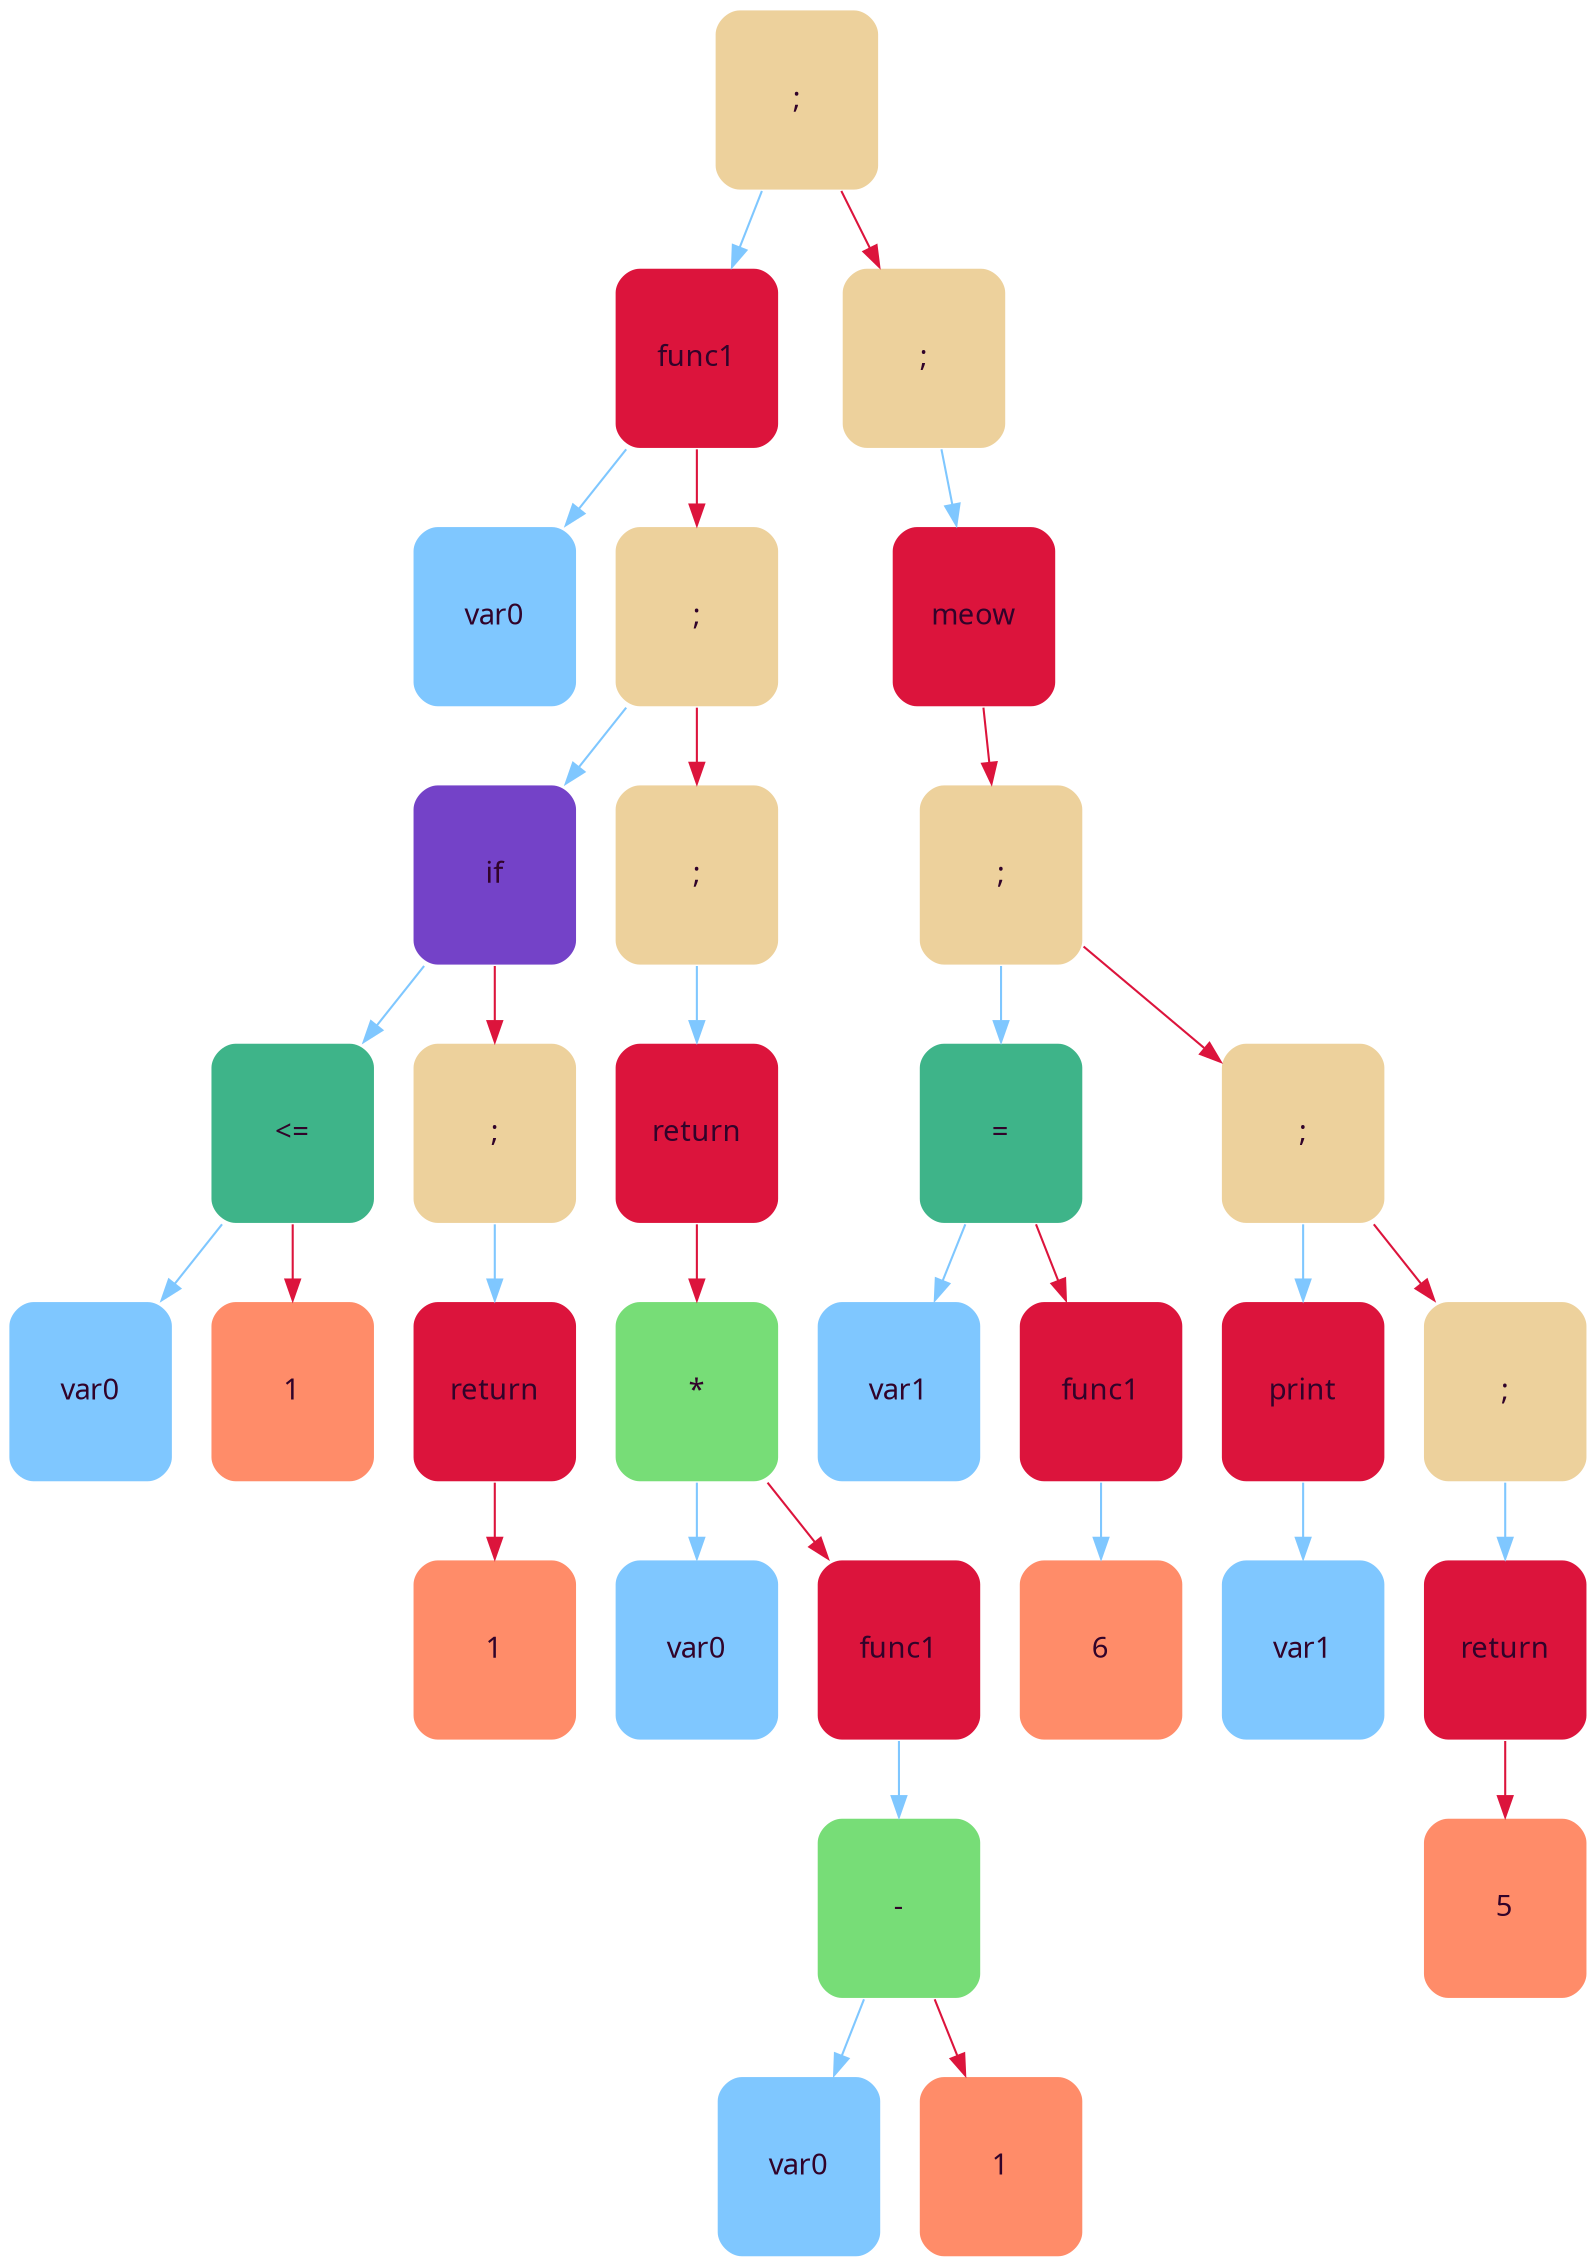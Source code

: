 digraph   
{
rankdir = ""
splines = "true"

node0x55f901940830 [shape = "Mrecord", width = 1.1, height = 1.21, fillcolor = "#EDD19C", style = "filled", fontcolor = "#31032A", fontname = "Calibri", color = "white", label = "{;}"]
node0x55f901940830 -> node0x55f9019408a0 [color = "#7FC7FF", style = "", constraint = true, fillcolor = "#7FC7FF",   fontcolor = "", fontname = "Calibri", label = ""];
node0x55f9019408a0 [shape = "Mrecord", width = 1.1, height = 1.21, fillcolor = "#DC143C", style = "filled", fontcolor = "#31032A", fontname = "Calibri", color = "white", label = "{func1}"]
node0x55f9019408a0 -> node0x55f901940d20 [color = "#7FC7FF", style = "", constraint = true, fillcolor = "#7FC7FF",   fontcolor = "", fontname = "Calibri", label = ""];
node0x55f901940d20 [shape = "Mrecord", width = 1.1, height = 1.21, fillcolor = "#7FC7FF", style = "filled", fontcolor = "#31032A", fontname = "Calibri", color = "white", label = "{var0}"]
node0x55f9019408a0 -> node0x55f901940d90 [color = "#DC143C", style = "", constraint = true, fillcolor = "#DC143C",   fontcolor = "", fontname = "Calibri", label = ""];
node0x55f901940d90 [shape = "Mrecord", width = 1.1, height = 1.21, fillcolor = "#EDD19C", style = "filled", fontcolor = "#31032A", fontname = "Calibri", color = "white", label = "{;}"]
node0x55f901940d90 -> node0x55f901940e00 [color = "#7FC7FF", style = "", constraint = true, fillcolor = "#7FC7FF",   fontcolor = "", fontname = "Calibri", label = ""];
node0x55f901940e00 [shape = "Mrecord", width = 1.1, height = 1.21, fillcolor = "#7442C8", style = "filled", fontcolor = "#31032A", fontname = "Calibri", color = "white", label = "{if}"]
node0x55f901940e00 -> node0x55f901940e70 [color = "#7FC7FF", style = "", constraint = true, fillcolor = "#7FC7FF",   fontcolor = "", fontname = "Calibri", label = ""];
node0x55f901940e70 [shape = "Mrecord", width = 1.1, height = 1.21, fillcolor = "#3EB489", style = "filled", fontcolor = "#31032A", fontname = "Calibri", color = "white", label = "{\<=}"]
node0x55f901940e70 -> node0x55f901940ee0 [color = "#7FC7FF", style = "", constraint = true, fillcolor = "#7FC7FF",   fontcolor = "", fontname = "Calibri", label = ""];
node0x55f901940ee0 [shape = "Mrecord", width = 1.1, height = 1.21, fillcolor = "#7FC7FF", style = "filled", fontcolor = "#31032A", fontname = "Calibri", color = "white", label = "{var0}"]
node0x55f901940e70 -> node0x55f901940f50 [color = "#DC143C", style = "", constraint = true, fillcolor = "#DC143C",   fontcolor = "", fontname = "Calibri", label = ""];
node0x55f901940f50 [shape = "Mrecord", width = 1.1, height = 1.21, fillcolor = "#FF8C69", style = "filled", fontcolor = "#31032A", fontname = "Calibri", color = "white", label = "{1}"]
node0x55f901940e00 -> node0x55f901940fc0 [color = "#DC143C", style = "", constraint = true, fillcolor = "#DC143C",   fontcolor = "", fontname = "Calibri", label = ""];
node0x55f901940fc0 [shape = "Mrecord", width = 1.1, height = 1.21, fillcolor = "#EDD19C", style = "filled", fontcolor = "#31032A", fontname = "Calibri", color = "white", label = "{;}"]
node0x55f901940fc0 -> node0x55f901941030 [color = "#7FC7FF", style = "", constraint = true, fillcolor = "#7FC7FF",   fontcolor = "", fontname = "Calibri", label = ""];
node0x55f901941030 [shape = "Mrecord", width = 1.1, height = 1.21, fillcolor = "#DC143C", style = "filled", fontcolor = "#31032A", fontname = "Calibri", color = "white", label = "{return}"]
node0x55f901941030 -> node0x55f9019410a0 [color = "#DC143C", style = "", constraint = true, fillcolor = "#DC143C",   fontcolor = "", fontname = "Calibri", label = ""];
node0x55f9019410a0 [shape = "Mrecord", width = 1.1, height = 1.21, fillcolor = "#FF8C69", style = "filled", fontcolor = "#31032A", fontname = "Calibri", color = "white", label = "{1}"]
node0x55f901940d90 -> node0x55f901941110 [color = "#DC143C", style = "", constraint = true, fillcolor = "#DC143C",   fontcolor = "", fontname = "Calibri", label = ""];
node0x55f901941110 [shape = "Mrecord", width = 1.1, height = 1.21, fillcolor = "#EDD19C", style = "filled", fontcolor = "#31032A", fontname = "Calibri", color = "white", label = "{;}"]
node0x55f901941110 -> node0x55f901941180 [color = "#7FC7FF", style = "", constraint = true, fillcolor = "#7FC7FF",   fontcolor = "", fontname = "Calibri", label = ""];
node0x55f901941180 [shape = "Mrecord", width = 1.1, height = 1.21, fillcolor = "#DC143C", style = "filled", fontcolor = "#31032A", fontname = "Calibri", color = "white", label = "{return}"]
node0x55f901941180 -> node0x55f9019411f0 [color = "#DC143C", style = "", constraint = true, fillcolor = "#DC143C",   fontcolor = "", fontname = "Calibri", label = ""];
node0x55f9019411f0 [shape = "Mrecord", width = 1.1, height = 1.21, fillcolor = "#77DD77", style = "filled", fontcolor = "#31032A", fontname = "Calibri", color = "white", label = "{*}"]
node0x55f9019411f0 -> node0x55f901941260 [color = "#7FC7FF", style = "", constraint = true, fillcolor = "#7FC7FF",   fontcolor = "", fontname = "Calibri", label = ""];
node0x55f901941260 [shape = "Mrecord", width = 1.1, height = 1.21, fillcolor = "#7FC7FF", style = "filled", fontcolor = "#31032A", fontname = "Calibri", color = "white", label = "{var0}"]
node0x55f9019411f0 -> node0x55f9019412d0 [color = "#DC143C", style = "", constraint = true, fillcolor = "#DC143C",   fontcolor = "", fontname = "Calibri", label = ""];
node0x55f9019412d0 [shape = "Mrecord", width = 1.1, height = 1.21, fillcolor = "#DC143C", style = "filled", fontcolor = "#31032A", fontname = "Calibri", color = "white", label = "{func1}"]
node0x55f9019412d0 -> node0x55f901941340 [color = "#7FC7FF", style = "", constraint = true, fillcolor = "#7FC7FF",   fontcolor = "", fontname = "Calibri", label = ""];
node0x55f901941340 [shape = "Mrecord", width = 1.1, height = 1.21, fillcolor = "#77DD77", style = "filled", fontcolor = "#31032A", fontname = "Calibri", color = "white", label = "{-}"]
node0x55f901941340 -> node0x55f9019413b0 [color = "#7FC7FF", style = "", constraint = true, fillcolor = "#7FC7FF",   fontcolor = "", fontname = "Calibri", label = ""];
node0x55f9019413b0 [shape = "Mrecord", width = 1.1, height = 1.21, fillcolor = "#7FC7FF", style = "filled", fontcolor = "#31032A", fontname = "Calibri", color = "white", label = "{var0}"]
node0x55f901941340 -> node0x55f901941420 [color = "#DC143C", style = "", constraint = true, fillcolor = "#DC143C",   fontcolor = "", fontname = "Calibri", label = ""];
node0x55f901941420 [shape = "Mrecord", width = 1.1, height = 1.21, fillcolor = "#FF8C69", style = "filled", fontcolor = "#31032A", fontname = "Calibri", color = "white", label = "{1}"]
node0x55f901940830 -> node0x55f901941490 [color = "#DC143C", style = "", constraint = true, fillcolor = "#DC143C",   fontcolor = "", fontname = "Calibri", label = ""];
node0x55f901941490 [shape = "Mrecord", width = 1.1, height = 1.21, fillcolor = "#EDD19C", style = "filled", fontcolor = "#31032A", fontname = "Calibri", color = "white", label = "{;}"]
node0x55f901941490 -> node0x55f901941500 [color = "#7FC7FF", style = "", constraint = true, fillcolor = "#7FC7FF",   fontcolor = "", fontname = "Calibri", label = ""];
node0x55f901941500 [shape = "Mrecord", width = 1.1, height = 1.21, fillcolor = "#DC143C", style = "filled", fontcolor = "#31032A", fontname = "Calibri", color = "white", label = "{meow}"]
node0x55f901941500 -> node0x55f901941570 [color = "#DC143C", style = "", constraint = true, fillcolor = "#DC143C",   fontcolor = "", fontname = "Calibri", label = ""];
node0x55f901941570 [shape = "Mrecord", width = 1.1, height = 1.21, fillcolor = "#EDD19C", style = "filled", fontcolor = "#31032A", fontname = "Calibri", color = "white", label = "{;}"]
node0x55f901941570 -> node0x55f9019415e0 [color = "#7FC7FF", style = "", constraint = true, fillcolor = "#7FC7FF",   fontcolor = "", fontname = "Calibri", label = ""];
node0x55f9019415e0 [shape = "Mrecord", width = 1.1, height = 1.21, fillcolor = "#3EB489", style = "filled", fontcolor = "#31032A", fontname = "Calibri", color = "white", label = "{=}"]
node0x55f9019415e0 -> node0x55f901941650 [color = "#7FC7FF", style = "", constraint = true, fillcolor = "#7FC7FF",   fontcolor = "", fontname = "Calibri", label = ""];
node0x55f901941650 [shape = "Mrecord", width = 1.1, height = 1.21, fillcolor = "#7FC7FF", style = "filled", fontcolor = "#31032A", fontname = "Calibri", color = "white", label = "{var1}"]
node0x55f9019415e0 -> node0x55f9019416c0 [color = "#DC143C", style = "", constraint = true, fillcolor = "#DC143C",   fontcolor = "", fontname = "Calibri", label = ""];
node0x55f9019416c0 [shape = "Mrecord", width = 1.1, height = 1.21, fillcolor = "#DC143C", style = "filled", fontcolor = "#31032A", fontname = "Calibri", color = "white", label = "{func1}"]
node0x55f9019416c0 -> node0x55f901941730 [color = "#7FC7FF", style = "", constraint = true, fillcolor = "#7FC7FF",   fontcolor = "", fontname = "Calibri", label = ""];
node0x55f901941730 [shape = "Mrecord", width = 1.1, height = 1.21, fillcolor = "#FF8C69", style = "filled", fontcolor = "#31032A", fontname = "Calibri", color = "white", label = "{6}"]
node0x55f901941570 -> node0x55f9019417a0 [color = "#DC143C", style = "", constraint = true, fillcolor = "#DC143C",   fontcolor = "", fontname = "Calibri", label = ""];
node0x55f9019417a0 [shape = "Mrecord", width = 1.1, height = 1.21, fillcolor = "#EDD19C", style = "filled", fontcolor = "#31032A", fontname = "Calibri", color = "white", label = "{;}"]
node0x55f9019417a0 -> node0x55f901941810 [color = "#7FC7FF", style = "", constraint = true, fillcolor = "#7FC7FF",   fontcolor = "", fontname = "Calibri", label = ""];
node0x55f901941810 [shape = "Mrecord", width = 1.1, height = 1.21, fillcolor = "#DC143C", style = "filled", fontcolor = "#31032A", fontname = "Calibri", color = "white", label = "{print}"]
node0x55f901941810 -> node0x55f901941880 [color = "#7FC7FF", style = "", constraint = true, fillcolor = "#7FC7FF",   fontcolor = "", fontname = "Calibri", label = ""];
node0x55f901941880 [shape = "Mrecord", width = 1.1, height = 1.21, fillcolor = "#7FC7FF", style = "filled", fontcolor = "#31032A", fontname = "Calibri", color = "white", label = "{var1}"]
node0x55f9019417a0 -> node0x55f9019418f0 [color = "#DC143C", style = "", constraint = true, fillcolor = "#DC143C",   fontcolor = "", fontname = "Calibri", label = ""];
node0x55f9019418f0 [shape = "Mrecord", width = 1.1, height = 1.21, fillcolor = "#EDD19C", style = "filled", fontcolor = "#31032A", fontname = "Calibri", color = "white", label = "{;}"]
node0x55f9019418f0 -> node0x55f901941960 [color = "#7FC7FF", style = "", constraint = true, fillcolor = "#7FC7FF",   fontcolor = "", fontname = "Calibri", label = ""];
node0x55f901941960 [shape = "Mrecord", width = 1.1, height = 1.21, fillcolor = "#DC143C", style = "filled", fontcolor = "#31032A", fontname = "Calibri", color = "white", label = "{return}"]
node0x55f901941960 -> node0x55f9019419d0 [color = "#DC143C", style = "", constraint = true, fillcolor = "#DC143C",   fontcolor = "", fontname = "Calibri", label = ""];
node0x55f9019419d0 [shape = "Mrecord", width = 1.1, height = 1.21, fillcolor = "#FF8C69", style = "filled", fontcolor = "#31032A", fontname = "Calibri", color = "white", label = "{5}"]
}
